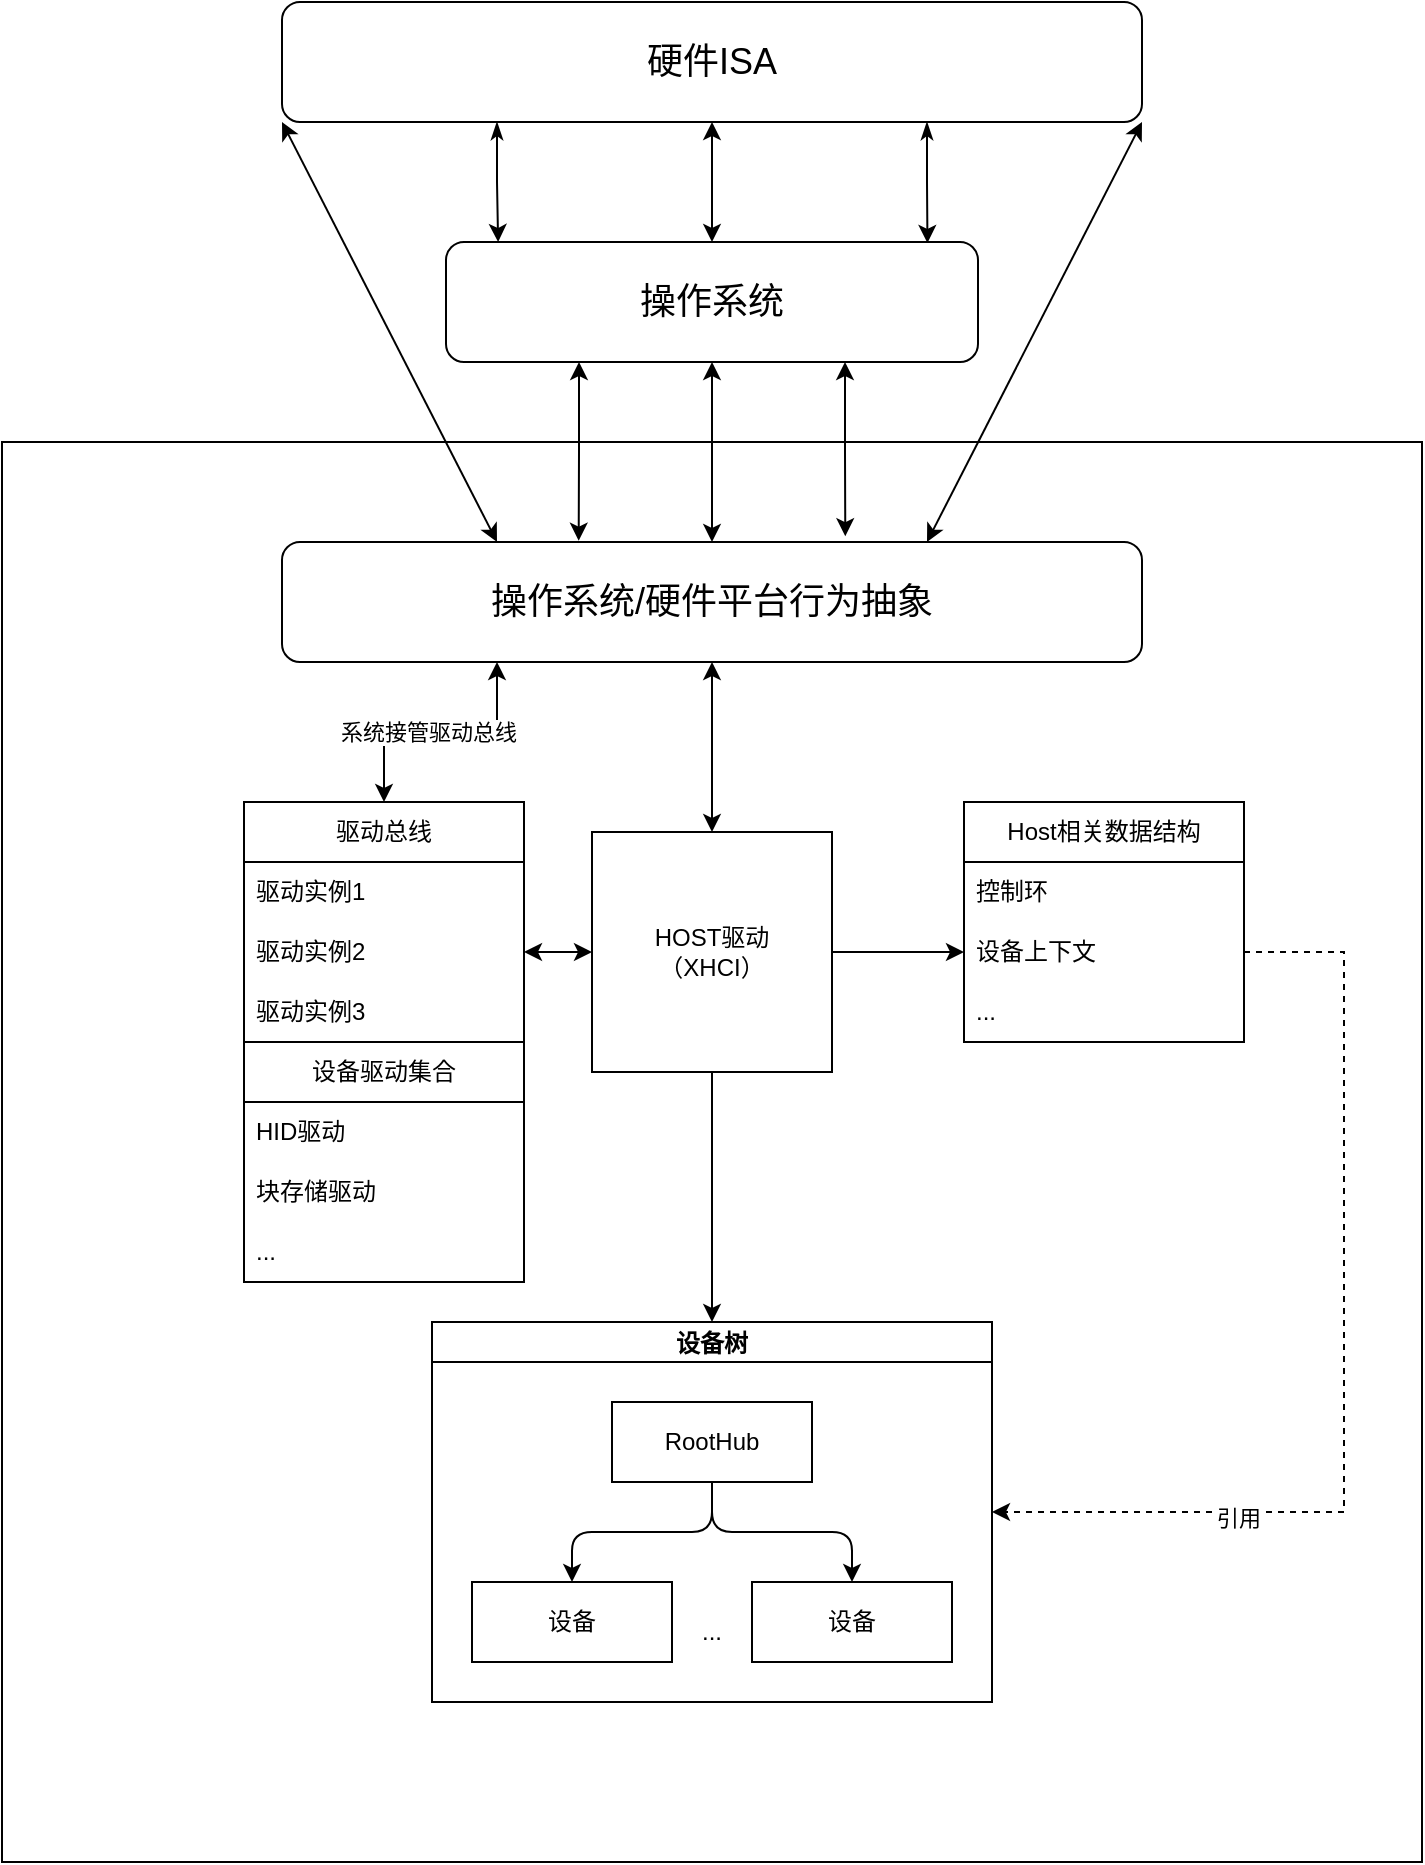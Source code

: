 <mxfile version="24.4.13" type="github">
  <diagram name="第 1 页" id="4xeG-ASjtE01gqBWx2Hc">
    <mxGraphModel dx="1993" dy="1114" grid="1" gridSize="10" guides="1" tooltips="1" connect="1" arrows="1" fold="1" page="1" pageScale="1" pageWidth="827" pageHeight="1169" math="0" shadow="0">
      <root>
        <mxCell id="0" />
        <mxCell id="1" parent="0" />
        <mxCell id="SofYbIExT5qBE5t5EB93-9" value="" style="whiteSpace=wrap;html=1;aspect=fixed;movable=0;resizable=0;rotatable=0;deletable=0;editable=0;locked=1;connectable=0;" vertex="1" parent="1">
          <mxGeometry x="59" y="220" width="710" height="710" as="geometry" />
        </mxCell>
        <mxCell id="SofYbIExT5qBE5t5EB93-11" style="edgeStyle=orthogonalEdgeStyle;rounded=0;orthogonalLoop=1;jettySize=auto;html=1;exitX=0.5;exitY=0;exitDx=0;exitDy=0;entryX=0.5;entryY=1;entryDx=0;entryDy=0;startArrow=classic;startFill=1;" edge="1" parent="1" source="SofYbIExT5qBE5t5EB93-2" target="SofYbIExT5qBE5t5EB93-4">
          <mxGeometry relative="1" as="geometry" />
        </mxCell>
        <mxCell id="SofYbIExT5qBE5t5EB93-42" style="edgeStyle=orthogonalEdgeStyle;rounded=0;orthogonalLoop=1;jettySize=auto;html=1;entryX=0.5;entryY=0;entryDx=0;entryDy=0;startArrow=classic;startFill=1;" edge="1" parent="1" source="SofYbIExT5qBE5t5EB93-2" target="SofYbIExT5qBE5t5EB93-41">
          <mxGeometry relative="1" as="geometry" />
        </mxCell>
        <mxCell id="SofYbIExT5qBE5t5EB93-2" value="&lt;font style=&quot;font-size: 18px;&quot;&gt;操作系统/硬件平台行为抽象&lt;/font&gt;" style="rounded=1;whiteSpace=wrap;html=1;" vertex="1" parent="1">
          <mxGeometry x="199" y="270" width="430" height="60" as="geometry" />
        </mxCell>
        <mxCell id="SofYbIExT5qBE5t5EB93-19" style="edgeStyle=orthogonalEdgeStyle;rounded=0;orthogonalLoop=1;jettySize=auto;html=1;entryX=0.5;entryY=1;entryDx=0;entryDy=0;startArrow=classic;startFill=1;" edge="1" parent="1" source="SofYbIExT5qBE5t5EB93-4" target="SofYbIExT5qBE5t5EB93-15">
          <mxGeometry relative="1" as="geometry" />
        </mxCell>
        <mxCell id="SofYbIExT5qBE5t5EB93-4" value="&lt;font style=&quot;font-size: 18px;&quot;&gt;操作系统&lt;/font&gt;" style="rounded=1;whiteSpace=wrap;html=1;" vertex="1" parent="1">
          <mxGeometry x="281" y="120" width="266" height="60" as="geometry" />
        </mxCell>
        <mxCell id="SofYbIExT5qBE5t5EB93-12" style="edgeStyle=orthogonalEdgeStyle;rounded=0;orthogonalLoop=1;jettySize=auto;html=1;exitX=0.25;exitY=1;exitDx=0;exitDy=0;entryX=0.345;entryY=-0.011;entryDx=0;entryDy=0;entryPerimeter=0;strokeColor=default;align=center;verticalAlign=middle;fontFamily=Helvetica;fontSize=11;fontColor=default;labelBackgroundColor=default;startArrow=classic;startFill=1;endArrow=classic;" edge="1" parent="1" source="SofYbIExT5qBE5t5EB93-4" target="SofYbIExT5qBE5t5EB93-2">
          <mxGeometry relative="1" as="geometry" />
        </mxCell>
        <mxCell id="SofYbIExT5qBE5t5EB93-14" style="edgeStyle=orthogonalEdgeStyle;rounded=0;orthogonalLoop=1;jettySize=auto;html=1;exitX=0.75;exitY=1;exitDx=0;exitDy=0;entryX=0.655;entryY=-0.048;entryDx=0;entryDy=0;entryPerimeter=0;strokeColor=default;align=center;verticalAlign=middle;fontFamily=Helvetica;fontSize=11;fontColor=default;labelBackgroundColor=default;startArrow=classic;startFill=1;endArrow=classic;" edge="1" parent="1" source="SofYbIExT5qBE5t5EB93-4" target="SofYbIExT5qBE5t5EB93-2">
          <mxGeometry relative="1" as="geometry" />
        </mxCell>
        <mxCell id="SofYbIExT5qBE5t5EB93-15" value="&lt;font style=&quot;font-size: 18px;&quot;&gt;硬件ISA&lt;/font&gt;" style="rounded=1;whiteSpace=wrap;html=1;" vertex="1" parent="1">
          <mxGeometry x="199" width="430" height="60" as="geometry" />
        </mxCell>
        <mxCell id="SofYbIExT5qBE5t5EB93-21" style="edgeStyle=orthogonalEdgeStyle;rounded=0;orthogonalLoop=1;jettySize=auto;html=1;exitX=0.25;exitY=1;exitDx=0;exitDy=0;entryX=0.098;entryY=0;entryDx=0;entryDy=0;entryPerimeter=0;startArrow=classicThin;startFill=1;" edge="1" parent="1" source="SofYbIExT5qBE5t5EB93-15" target="SofYbIExT5qBE5t5EB93-4">
          <mxGeometry relative="1" as="geometry" />
        </mxCell>
        <mxCell id="SofYbIExT5qBE5t5EB93-22" style="edgeStyle=orthogonalEdgeStyle;rounded=0;orthogonalLoop=1;jettySize=auto;html=1;exitX=0.75;exitY=1;exitDx=0;exitDy=0;entryX=0.905;entryY=0.008;entryDx=0;entryDy=0;entryPerimeter=0;startArrow=classicThin;startFill=1;" edge="1" parent="1" source="SofYbIExT5qBE5t5EB93-15" target="SofYbIExT5qBE5t5EB93-4">
          <mxGeometry relative="1" as="geometry" />
        </mxCell>
        <mxCell id="SofYbIExT5qBE5t5EB93-29" value="" style="endArrow=classic;startArrow=classic;html=1;rounded=0;entryX=0.25;entryY=0;entryDx=0;entryDy=0;exitX=0;exitY=1;exitDx=0;exitDy=0;" edge="1" parent="1" source="SofYbIExT5qBE5t5EB93-15" target="SofYbIExT5qBE5t5EB93-2">
          <mxGeometry width="50" height="50" relative="1" as="geometry">
            <mxPoint x="390" y="390" as="sourcePoint" />
            <mxPoint x="440" y="340" as="targetPoint" />
          </mxGeometry>
        </mxCell>
        <mxCell id="SofYbIExT5qBE5t5EB93-30" value="" style="endArrow=classic;startArrow=classic;html=1;rounded=0;exitX=0.75;exitY=0;exitDx=0;exitDy=0;entryX=1;entryY=1;entryDx=0;entryDy=0;" edge="1" parent="1" source="SofYbIExT5qBE5t5EB93-2" target="SofYbIExT5qBE5t5EB93-15">
          <mxGeometry width="50" height="50" relative="1" as="geometry">
            <mxPoint x="390" y="390" as="sourcePoint" />
            <mxPoint x="440" y="340" as="targetPoint" />
          </mxGeometry>
        </mxCell>
        <mxCell id="SofYbIExT5qBE5t5EB93-52" style="edgeStyle=orthogonalEdgeStyle;rounded=0;orthogonalLoop=1;jettySize=auto;html=1;exitX=0;exitY=0.5;exitDx=0;exitDy=0;entryX=1;entryY=0.5;entryDx=0;entryDy=0;startArrow=classic;startFill=1;" edge="1" parent="1" source="SofYbIExT5qBE5t5EB93-41" target="SofYbIExT5qBE5t5EB93-46">
          <mxGeometry relative="1" as="geometry" />
        </mxCell>
        <mxCell id="SofYbIExT5qBE5t5EB93-72" style="edgeStyle=orthogonalEdgeStyle;rounded=0;orthogonalLoop=1;jettySize=auto;html=1;exitX=1;exitY=0.5;exitDx=0;exitDy=0;entryX=0;entryY=0.5;entryDx=0;entryDy=0;" edge="1" parent="1" source="SofYbIExT5qBE5t5EB93-41" target="SofYbIExT5qBE5t5EB93-70">
          <mxGeometry relative="1" as="geometry">
            <mxPoint x="520" y="475" as="targetPoint" />
          </mxGeometry>
        </mxCell>
        <mxCell id="SofYbIExT5qBE5t5EB93-41" value="HOST驱动&lt;br&gt;（XHCI）" style="whiteSpace=wrap;html=1;aspect=fixed;" vertex="1" parent="1">
          <mxGeometry x="354" y="415" width="120" height="120" as="geometry" />
        </mxCell>
        <mxCell id="SofYbIExT5qBE5t5EB93-48" value="" style="group" vertex="1" connectable="0" parent="1">
          <mxGeometry x="180" y="400" width="140" height="240" as="geometry" />
        </mxCell>
        <mxCell id="SofYbIExT5qBE5t5EB93-31" value="设备驱动集合" style="swimlane;fontStyle=0;childLayout=stackLayout;horizontal=1;startSize=30;horizontalStack=0;resizeParent=1;resizeParentMax=0;resizeLast=0;collapsible=1;marginBottom=0;whiteSpace=wrap;html=1;" vertex="1" parent="SofYbIExT5qBE5t5EB93-48">
          <mxGeometry y="120" width="140" height="120" as="geometry" />
        </mxCell>
        <mxCell id="SofYbIExT5qBE5t5EB93-32" value="HID驱动" style="text;strokeColor=none;fillColor=none;align=left;verticalAlign=middle;spacingLeft=4;spacingRight=4;overflow=hidden;points=[[0,0.5],[1,0.5]];portConstraint=eastwest;rotatable=0;whiteSpace=wrap;html=1;" vertex="1" parent="SofYbIExT5qBE5t5EB93-31">
          <mxGeometry y="30" width="140" height="30" as="geometry" />
        </mxCell>
        <mxCell id="SofYbIExT5qBE5t5EB93-33" value="块存储驱动" style="text;strokeColor=none;fillColor=none;align=left;verticalAlign=middle;spacingLeft=4;spacingRight=4;overflow=hidden;points=[[0,0.5],[1,0.5]];portConstraint=eastwest;rotatable=0;whiteSpace=wrap;html=1;" vertex="1" parent="SofYbIExT5qBE5t5EB93-31">
          <mxGeometry y="60" width="140" height="30" as="geometry" />
        </mxCell>
        <mxCell id="SofYbIExT5qBE5t5EB93-34" value="..." style="text;strokeColor=none;fillColor=none;align=left;verticalAlign=middle;spacingLeft=4;spacingRight=4;overflow=hidden;points=[[0,0.5],[1,0.5]];portConstraint=eastwest;rotatable=0;whiteSpace=wrap;html=1;" vertex="1" parent="SofYbIExT5qBE5t5EB93-31">
          <mxGeometry y="90" width="140" height="30" as="geometry" />
        </mxCell>
        <mxCell id="SofYbIExT5qBE5t5EB93-44" value="驱动总线" style="swimlane;fontStyle=0;childLayout=stackLayout;horizontal=1;startSize=30;horizontalStack=0;resizeParent=1;resizeParentMax=0;resizeLast=0;collapsible=1;marginBottom=0;whiteSpace=wrap;html=1;" vertex="1" parent="SofYbIExT5qBE5t5EB93-48">
          <mxGeometry width="140" height="120" as="geometry" />
        </mxCell>
        <mxCell id="SofYbIExT5qBE5t5EB93-45" value="驱动实例1" style="text;strokeColor=none;fillColor=none;align=left;verticalAlign=middle;spacingLeft=4;spacingRight=4;overflow=hidden;points=[[0,0.5],[1,0.5]];portConstraint=eastwest;rotatable=0;whiteSpace=wrap;html=1;" vertex="1" parent="SofYbIExT5qBE5t5EB93-44">
          <mxGeometry y="30" width="140" height="30" as="geometry" />
        </mxCell>
        <mxCell id="SofYbIExT5qBE5t5EB93-46" value="驱动实例2" style="text;strokeColor=none;fillColor=none;align=left;verticalAlign=middle;spacingLeft=4;spacingRight=4;overflow=hidden;points=[[0,0.5],[1,0.5]];portConstraint=eastwest;rotatable=0;whiteSpace=wrap;html=1;" vertex="1" parent="SofYbIExT5qBE5t5EB93-44">
          <mxGeometry y="60" width="140" height="30" as="geometry" />
        </mxCell>
        <mxCell id="SofYbIExT5qBE5t5EB93-47" value="驱动实例3" style="text;strokeColor=none;fillColor=none;align=left;verticalAlign=middle;spacingLeft=4;spacingRight=4;overflow=hidden;points=[[0,0.5],[1,0.5]];portConstraint=eastwest;rotatable=0;whiteSpace=wrap;html=1;" vertex="1" parent="SofYbIExT5qBE5t5EB93-44">
          <mxGeometry y="90" width="140" height="30" as="geometry" />
        </mxCell>
        <mxCell id="SofYbIExT5qBE5t5EB93-79" style="edgeStyle=orthogonalEdgeStyle;rounded=0;orthogonalLoop=1;jettySize=auto;html=1;entryX=0.5;entryY=1;entryDx=0;entryDy=0;startArrow=classic;startFill=1;endArrow=none;endFill=0;" edge="1" parent="1" source="SofYbIExT5qBE5t5EB93-59" target="SofYbIExT5qBE5t5EB93-41">
          <mxGeometry relative="1" as="geometry" />
        </mxCell>
        <mxCell id="SofYbIExT5qBE5t5EB93-59" value="设备树" style="swimlane;startSize=20;horizontal=1;childLayout=treeLayout;horizontalTree=0;sortEdges=1;resizable=0;containerType=tree;fontSize=12;" vertex="1" parent="1">
          <mxGeometry x="274" y="660" width="280" height="190" as="geometry" />
        </mxCell>
        <mxCell id="SofYbIExT5qBE5t5EB93-60" value="RootHub" style="whiteSpace=wrap;html=1;" vertex="1" parent="SofYbIExT5qBE5t5EB93-59">
          <mxGeometry x="90" y="40" width="100" height="40" as="geometry" />
        </mxCell>
        <mxCell id="SofYbIExT5qBE5t5EB93-61" value="设备" style="whiteSpace=wrap;html=1;" vertex="1" parent="SofYbIExT5qBE5t5EB93-59">
          <mxGeometry x="20" y="130" width="100" height="40" as="geometry" />
        </mxCell>
        <mxCell id="SofYbIExT5qBE5t5EB93-62" value="" style="edgeStyle=elbowEdgeStyle;elbow=vertical;html=1;rounded=1;curved=0;sourcePerimeterSpacing=0;targetPerimeterSpacing=0;startSize=6;endSize=6;" edge="1" parent="SofYbIExT5qBE5t5EB93-59" source="SofYbIExT5qBE5t5EB93-60" target="SofYbIExT5qBE5t5EB93-61">
          <mxGeometry relative="1" as="geometry" />
        </mxCell>
        <mxCell id="SofYbIExT5qBE5t5EB93-63" value="设备" style="whiteSpace=wrap;html=1;" vertex="1" parent="SofYbIExT5qBE5t5EB93-59">
          <mxGeometry x="160" y="130" width="100" height="40" as="geometry" />
        </mxCell>
        <mxCell id="SofYbIExT5qBE5t5EB93-64" value="" style="edgeStyle=elbowEdgeStyle;elbow=vertical;html=1;rounded=1;curved=0;sourcePerimeterSpacing=0;targetPerimeterSpacing=0;startSize=6;endSize=6;" edge="1" parent="SofYbIExT5qBE5t5EB93-59" source="SofYbIExT5qBE5t5EB93-60" target="SofYbIExT5qBE5t5EB93-63">
          <mxGeometry relative="1" as="geometry" />
        </mxCell>
        <mxCell id="SofYbIExT5qBE5t5EB93-78" value="..." style="text;html=1;align=center;verticalAlign=middle;whiteSpace=wrap;rounded=0;" vertex="1" parent="SofYbIExT5qBE5t5EB93-59">
          <mxGeometry x="110" y="140" width="60" height="30" as="geometry" />
        </mxCell>
        <mxCell id="SofYbIExT5qBE5t5EB93-68" value="Host相关数据结构" style="swimlane;fontStyle=0;childLayout=stackLayout;horizontal=1;startSize=30;horizontalStack=0;resizeParent=1;resizeParentMax=0;resizeLast=0;collapsible=1;marginBottom=0;whiteSpace=wrap;html=1;" vertex="1" parent="1">
          <mxGeometry x="540" y="400" width="140" height="120" as="geometry" />
        </mxCell>
        <mxCell id="SofYbIExT5qBE5t5EB93-69" value="控制环" style="text;strokeColor=none;fillColor=none;align=left;verticalAlign=middle;spacingLeft=4;spacingRight=4;overflow=hidden;points=[[0,0.5],[1,0.5]];portConstraint=eastwest;rotatable=0;whiteSpace=wrap;html=1;" vertex="1" parent="SofYbIExT5qBE5t5EB93-68">
          <mxGeometry y="30" width="140" height="30" as="geometry" />
        </mxCell>
        <mxCell id="SofYbIExT5qBE5t5EB93-70" value="设备上下文" style="text;strokeColor=none;fillColor=none;align=left;verticalAlign=middle;spacingLeft=4;spacingRight=4;overflow=hidden;points=[[0,0.5],[1,0.5]];portConstraint=eastwest;rotatable=0;whiteSpace=wrap;html=1;" vertex="1" parent="SofYbIExT5qBE5t5EB93-68">
          <mxGeometry y="60" width="140" height="30" as="geometry" />
        </mxCell>
        <mxCell id="SofYbIExT5qBE5t5EB93-71" value="..." style="text;strokeColor=none;fillColor=none;align=left;verticalAlign=middle;spacingLeft=4;spacingRight=4;overflow=hidden;points=[[0,0.5],[1,0.5]];portConstraint=eastwest;rotatable=0;whiteSpace=wrap;html=1;" vertex="1" parent="SofYbIExT5qBE5t5EB93-68">
          <mxGeometry y="90" width="140" height="30" as="geometry" />
        </mxCell>
        <mxCell id="SofYbIExT5qBE5t5EB93-73" style="edgeStyle=orthogonalEdgeStyle;rounded=0;orthogonalLoop=1;jettySize=auto;html=1;exitX=0.5;exitY=0;exitDx=0;exitDy=0;entryX=0.25;entryY=1;entryDx=0;entryDy=0;startArrow=classic;startFill=1;" edge="1" parent="1" source="SofYbIExT5qBE5t5EB93-44" target="SofYbIExT5qBE5t5EB93-2">
          <mxGeometry relative="1" as="geometry" />
        </mxCell>
        <mxCell id="SofYbIExT5qBE5t5EB93-74" value="系统接管驱动总线" style="edgeLabel;html=1;align=center;verticalAlign=middle;resizable=0;points=[];" vertex="1" connectable="0" parent="SofYbIExT5qBE5t5EB93-73">
          <mxGeometry x="-0.099" relative="1" as="geometry">
            <mxPoint as="offset" />
          </mxGeometry>
        </mxCell>
        <mxCell id="SofYbIExT5qBE5t5EB93-75" style="edgeStyle=orthogonalEdgeStyle;rounded=0;orthogonalLoop=1;jettySize=auto;html=1;entryX=1;entryY=0.5;entryDx=0;entryDy=0;dashed=1;" edge="1" parent="1" source="SofYbIExT5qBE5t5EB93-70" target="SofYbIExT5qBE5t5EB93-59">
          <mxGeometry relative="1" as="geometry">
            <Array as="points">
              <mxPoint x="730" y="475" />
              <mxPoint x="730" y="755" />
            </Array>
          </mxGeometry>
        </mxCell>
        <mxCell id="SofYbIExT5qBE5t5EB93-76" value="引用" style="edgeLabel;html=1;align=center;verticalAlign=middle;resizable=0;points=[];" vertex="1" connectable="0" parent="SofYbIExT5qBE5t5EB93-75">
          <mxGeometry x="0.516" y="3" relative="1" as="geometry">
            <mxPoint as="offset" />
          </mxGeometry>
        </mxCell>
      </root>
    </mxGraphModel>
  </diagram>
</mxfile>
